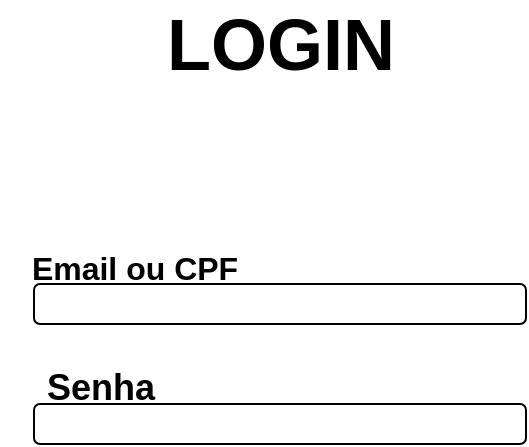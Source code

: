 <mxfile version="24.4.8" type="device">
  <diagram name="Página-1" id="HdGTkWyh92yAQT41dvv-">
    <mxGraphModel dx="1434" dy="782" grid="1" gridSize="10" guides="1" tooltips="1" connect="1" arrows="1" fold="1" page="1" pageScale="1" pageWidth="827" pageHeight="1169" math="0" shadow="0">
      <root>
        <mxCell id="0" />
        <mxCell id="1" parent="0" />
        <mxCell id="L7dsEmiv85f3Rtklv7uQ-48" value="" style="rounded=1;whiteSpace=wrap;html=1;" parent="1" vertex="1">
          <mxGeometry x="307" y="280" width="246" height="20" as="geometry" />
        </mxCell>
        <mxCell id="L7dsEmiv85f3Rtklv7uQ-49" value="" style="rounded=1;whiteSpace=wrap;html=1;" parent="1" vertex="1">
          <mxGeometry x="307" y="340" width="246" height="20" as="geometry" />
        </mxCell>
        <mxCell id="L7dsEmiv85f3Rtklv7uQ-50" value="&lt;span style=&quot;font-size: 36px;&quot;&gt;LOGIN&lt;/span&gt;" style="text;strokeColor=none;fillColor=none;html=1;fontSize=24;fontStyle=1;verticalAlign=middle;align=center;" parent="1" vertex="1">
          <mxGeometry x="380" y="140" width="100" height="40" as="geometry" />
        </mxCell>
        <mxCell id="L7dsEmiv85f3Rtklv7uQ-52" value="&lt;font size=&quot;3&quot;&gt;Email ou CPF&lt;/font&gt;" style="text;strokeColor=none;fillColor=none;html=1;fontSize=24;fontStyle=1;verticalAlign=middle;align=center;" parent="1" vertex="1">
          <mxGeometry x="307" y="250" width="100" height="40" as="geometry" />
        </mxCell>
        <mxCell id="L7dsEmiv85f3Rtklv7uQ-53" value="&lt;font style=&quot;font-size: 18px;&quot;&gt;Senha&lt;/font&gt;" style="text;strokeColor=none;fillColor=none;html=1;fontSize=24;fontStyle=1;verticalAlign=middle;align=center;" parent="1" vertex="1">
          <mxGeometry x="290" y="310" width="100" height="40" as="geometry" />
        </mxCell>
      </root>
    </mxGraphModel>
  </diagram>
</mxfile>
